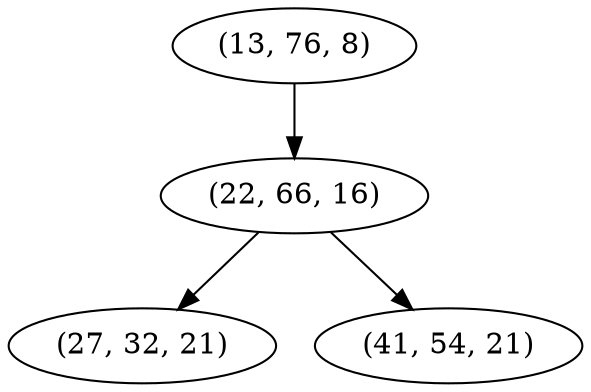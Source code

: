 digraph tree {
    "(13, 76, 8)";
    "(22, 66, 16)";
    "(27, 32, 21)";
    "(41, 54, 21)";
    "(13, 76, 8)" -> "(22, 66, 16)";
    "(22, 66, 16)" -> "(27, 32, 21)";
    "(22, 66, 16)" -> "(41, 54, 21)";
}
